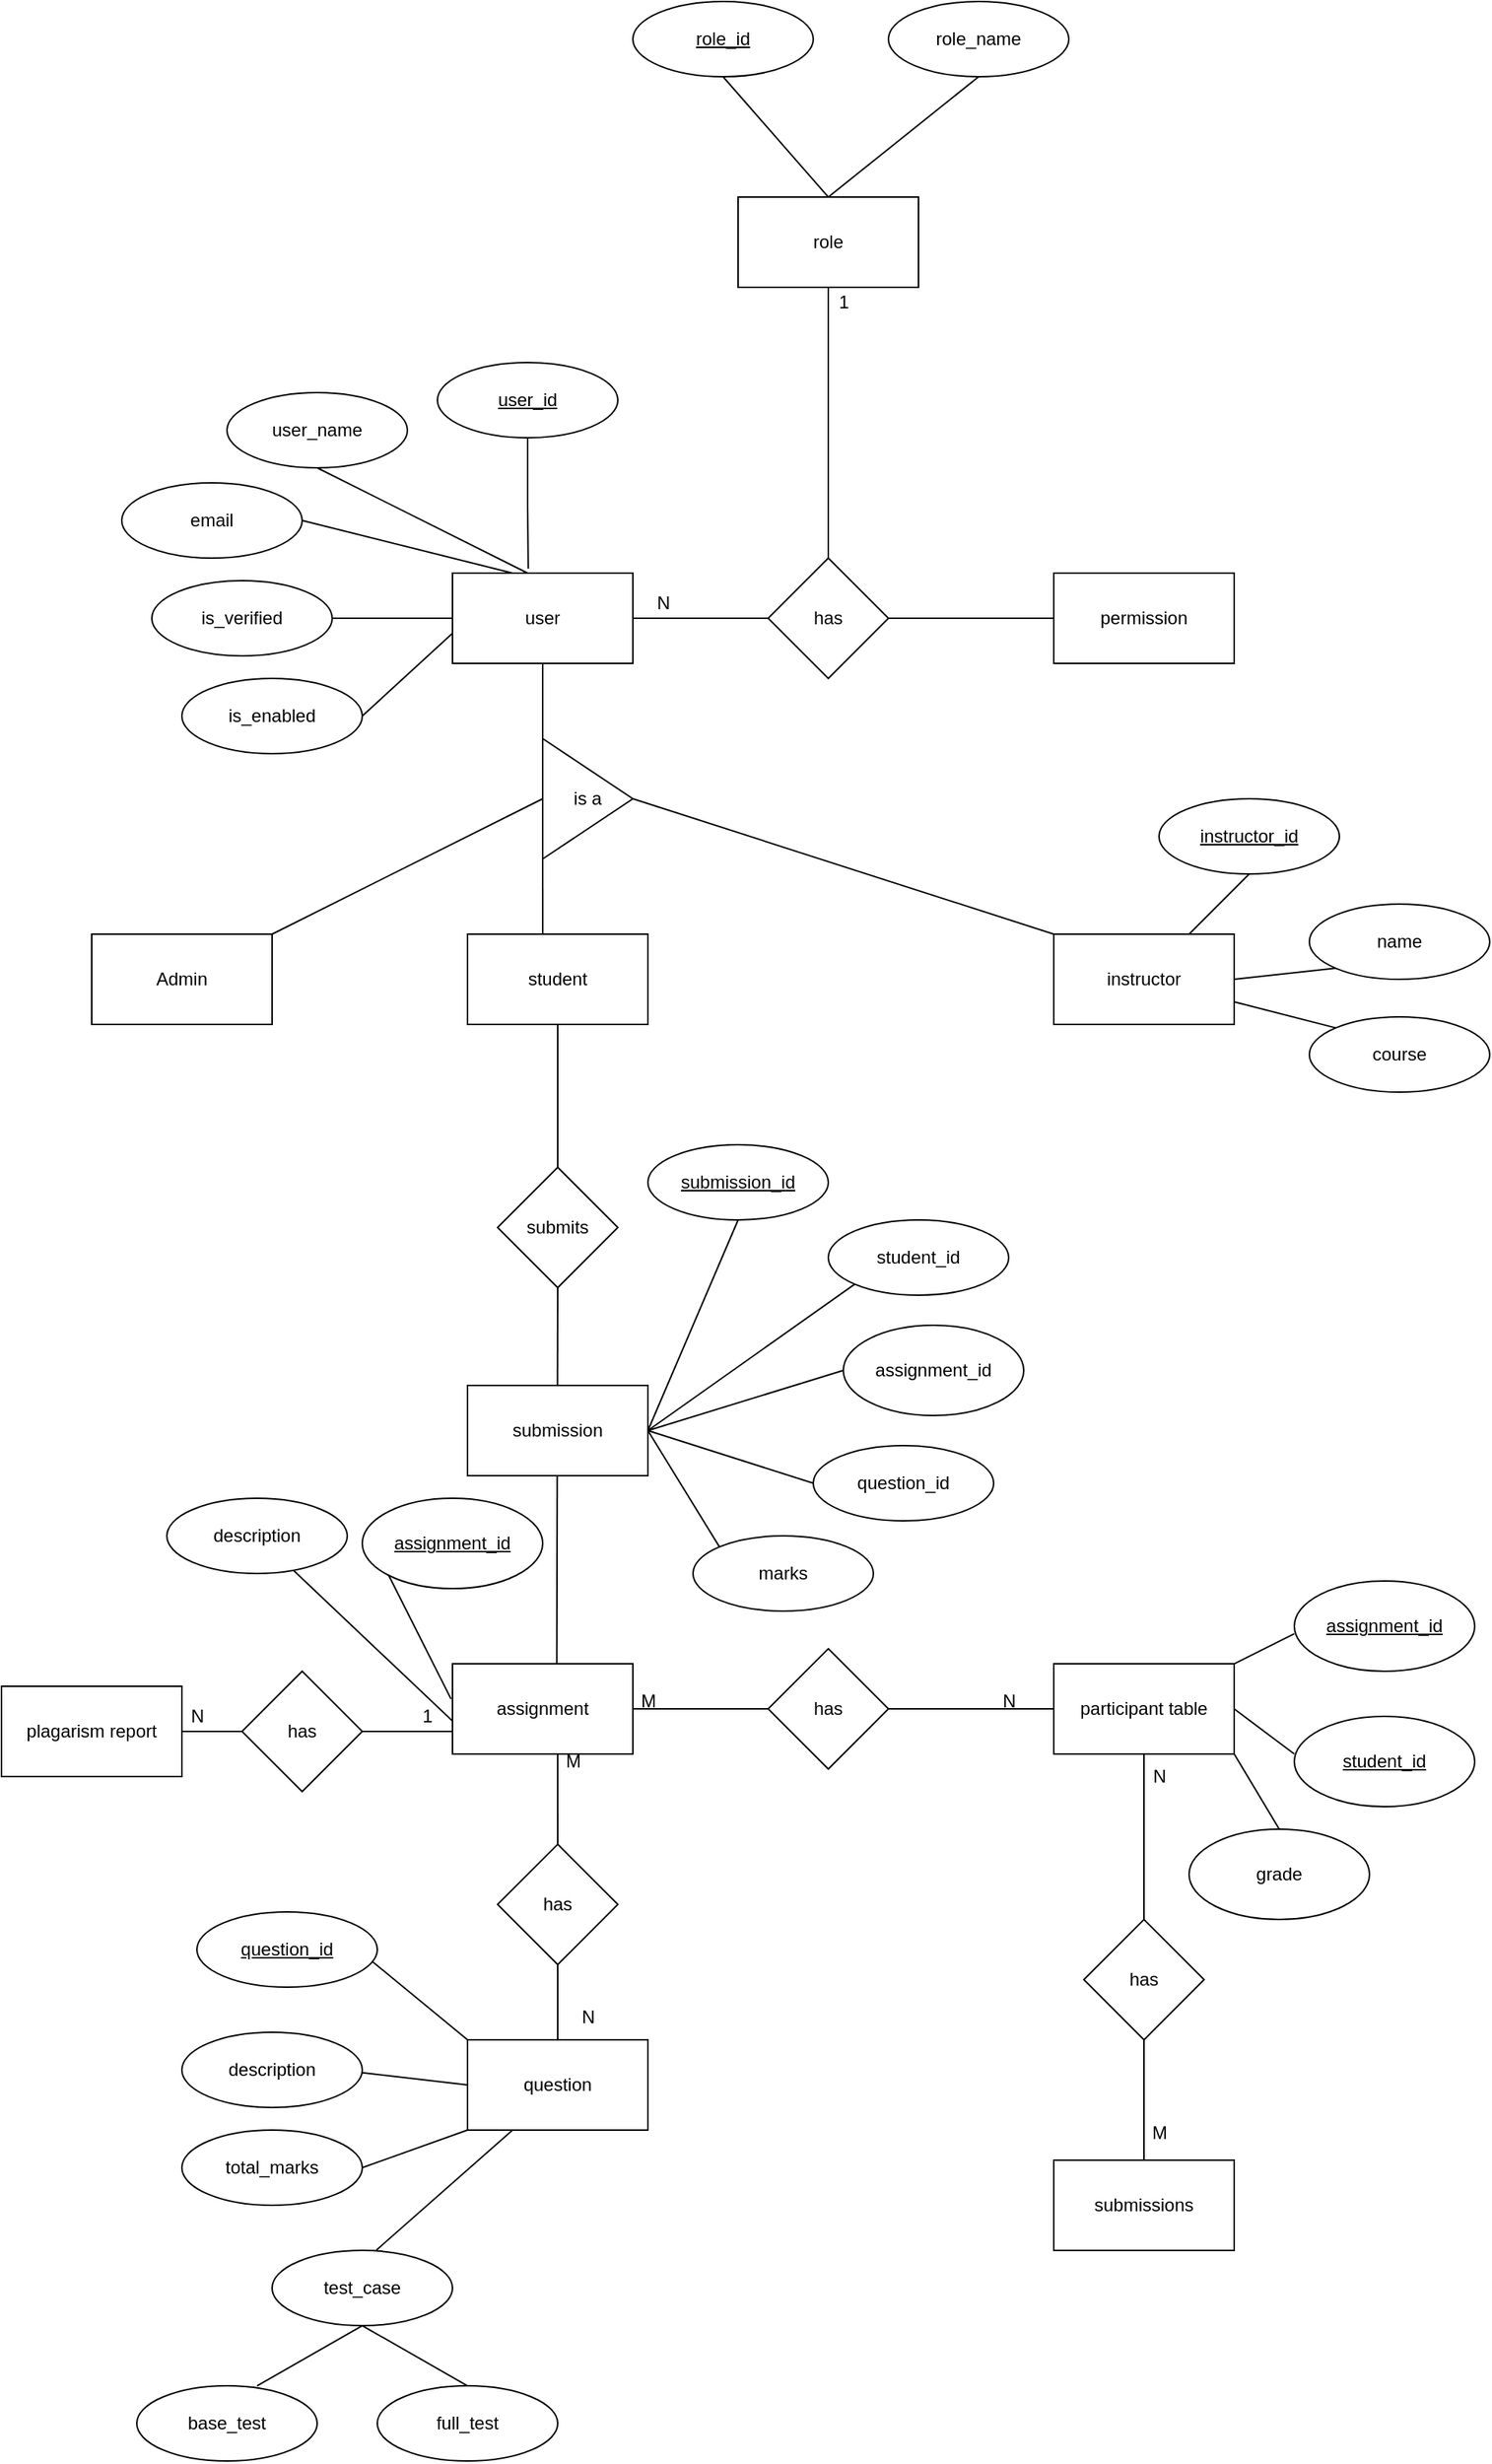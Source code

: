 <mxfile>
    <diagram id="NE1bDaD3GzVnl_Yuja-W" name="Page-1">
        <mxGraphModel dx="1627" dy="1675" grid="1" gridSize="10" guides="1" tooltips="1" connect="1" arrows="1" fold="1" page="1" pageScale="1" pageWidth="850" pageHeight="1100" background="none" math="0" shadow="0">
            <root>
                <mxCell id="0"/>
                <mxCell id="1" parent="0"/>
                <mxCell id="2" value="student" style="rounded=0;whiteSpace=wrap;html=1;" parent="1" vertex="1">
                    <mxGeometry x="210" y="160" width="120" height="60" as="geometry"/>
                </mxCell>
                <mxCell id="509" style="edgeStyle=orthogonalEdgeStyle;rounded=0;orthogonalLoop=1;jettySize=auto;html=1;exitX=0.5;exitY=1;exitDx=0;exitDy=0;endArrow=none;endFill=0;" parent="1" source="5" edge="1">
                    <mxGeometry relative="1" as="geometry">
                        <mxPoint x="660" y="820" as="targetPoint"/>
                    </mxGeometry>
                </mxCell>
                <mxCell id="5" value="participant table" style="rounded=0;whiteSpace=wrap;html=1;" parent="1" vertex="1">
                    <mxGeometry x="600" y="645.03" width="120" height="60" as="geometry"/>
                </mxCell>
                <mxCell id="468" style="edgeStyle=none;rounded=0;orthogonalLoop=1;jettySize=auto;html=1;exitX=0.25;exitY=1;exitDx=0;exitDy=0;entryX=0.578;entryY=-0.004;entryDx=0;entryDy=0;entryPerimeter=0;endArrow=none;endFill=0;" parent="1" source="6" target="463" edge="1">
                    <mxGeometry relative="1" as="geometry"/>
                </mxCell>
                <mxCell id="469" style="edgeStyle=none;rounded=0;orthogonalLoop=1;jettySize=auto;html=1;exitX=0;exitY=0;exitDx=0;exitDy=0;entryX=0.955;entryY=0.724;entryDx=0;entryDy=0;entryPerimeter=0;endArrow=none;endFill=0;" parent="1" source="6" edge="1">
                    <mxGeometry relative="1" as="geometry">
                        <mxPoint x="144.6" y="841.23" as="targetPoint"/>
                    </mxGeometry>
                </mxCell>
                <mxCell id="470" style="edgeStyle=none;rounded=0;orthogonalLoop=1;jettySize=auto;html=1;exitX=0;exitY=0.5;exitDx=0;exitDy=0;endArrow=none;endFill=0;" parent="1" source="6" edge="1">
                    <mxGeometry relative="1" as="geometry">
                        <mxPoint x="137.894" y="916.595" as="targetPoint"/>
                    </mxGeometry>
                </mxCell>
                <mxCell id="471" style="edgeStyle=none;rounded=0;orthogonalLoop=1;jettySize=auto;html=1;exitX=0;exitY=1;exitDx=0;exitDy=0;entryX=1;entryY=0.5;entryDx=0;entryDy=0;endArrow=none;endFill=0;" parent="1" source="6" edge="1">
                    <mxGeometry relative="1" as="geometry">
                        <mxPoint x="140" y="980.03" as="targetPoint"/>
                    </mxGeometry>
                </mxCell>
                <mxCell id="6" value="question" style="rounded=0;whiteSpace=wrap;html=1;" parent="1" vertex="1">
                    <mxGeometry x="210" y="895.03" width="120" height="60" as="geometry"/>
                </mxCell>
                <mxCell id="510" style="rounded=0;orthogonalLoop=1;jettySize=auto;html=1;exitX=0;exitY=0.5;exitDx=0;exitDy=0;endArrow=none;endFill=0;entryX=1;entryY=0.5;entryDx=0;entryDy=0;startArrow=none;" parent="1" source="532" edge="1" target="511">
                    <mxGeometry relative="1" as="geometry">
                        <mxPoint x="100" y="750" as="targetPoint"/>
                    </mxGeometry>
                </mxCell>
                <mxCell id="7" value="assignment" style="rounded=0;whiteSpace=wrap;html=1;" parent="1" vertex="1">
                    <mxGeometry x="200" y="645.03" width="120" height="60" as="geometry"/>
                </mxCell>
                <mxCell id="8" value="instructor" style="rounded=0;whiteSpace=wrap;html=1;" parent="1" vertex="1">
                    <mxGeometry x="600" y="160" width="120" height="60" as="geometry"/>
                </mxCell>
                <mxCell id="441" style="edgeStyle=none;rounded=0;orthogonalLoop=1;jettySize=auto;html=1;exitX=0;exitY=0;exitDx=0;exitDy=0;entryX=1;entryY=0.75;entryDx=0;entryDy=0;endArrow=none;endFill=0;" parent="1" source="15" target="8" edge="1">
                    <mxGeometry relative="1" as="geometry"/>
                </mxCell>
                <mxCell id="15" value="course" style="ellipse;whiteSpace=wrap;html=1;" parent="1" vertex="1">
                    <mxGeometry x="770" y="215" width="120" height="50" as="geometry"/>
                </mxCell>
                <mxCell id="440" style="edgeStyle=none;rounded=0;orthogonalLoop=1;jettySize=auto;html=1;exitX=0;exitY=1;exitDx=0;exitDy=0;entryX=1;entryY=0.5;entryDx=0;entryDy=0;endArrow=none;endFill=0;" parent="1" source="16" target="8" edge="1">
                    <mxGeometry relative="1" as="geometry"/>
                </mxCell>
                <mxCell id="16" value="name" style="ellipse;whiteSpace=wrap;html=1;" parent="1" vertex="1">
                    <mxGeometry x="770" y="140" width="120" height="50" as="geometry"/>
                </mxCell>
                <mxCell id="439" style="edgeStyle=none;rounded=0;orthogonalLoop=1;jettySize=auto;html=1;exitX=0.5;exitY=1;exitDx=0;exitDy=0;entryX=0.75;entryY=0;entryDx=0;entryDy=0;endArrow=none;endFill=0;" parent="1" source="17" target="8" edge="1">
                    <mxGeometry relative="1" as="geometry"/>
                </mxCell>
                <mxCell id="17" value="&lt;u&gt;instructor_id&lt;/u&gt;" style="ellipse;whiteSpace=wrap;html=1;" parent="1" vertex="1">
                    <mxGeometry x="670" y="70" width="120" height="50" as="geometry"/>
                </mxCell>
                <mxCell id="447" style="edgeStyle=none;rounded=0;orthogonalLoop=1;jettySize=auto;html=1;exitX=0.5;exitY=0;exitDx=0;exitDy=0;entryX=0.5;entryY=1;entryDx=0;entryDy=0;endArrow=none;endFill=0;" parent="1" source="445" target="2" edge="1">
                    <mxGeometry relative="1" as="geometry"/>
                </mxCell>
                <mxCell id="448" style="edgeStyle=none;rounded=0;orthogonalLoop=1;jettySize=auto;html=1;exitX=0.5;exitY=1;exitDx=0;exitDy=0;entryX=0.578;entryY=0.003;entryDx=0;entryDy=0;entryPerimeter=0;endArrow=none;endFill=0;" parent="1" source="445" target="7" edge="1">
                    <mxGeometry relative="1" as="geometry"/>
                </mxCell>
                <mxCell id="445" value="submits" style="rhombus;whiteSpace=wrap;html=1;" parent="1" vertex="1">
                    <mxGeometry x="230" y="315" width="80" height="80" as="geometry"/>
                </mxCell>
                <mxCell id="449" style="edgeStyle=none;rounded=0;orthogonalLoop=1;jettySize=auto;html=1;exitX=0.5;exitY=0;exitDx=0;exitDy=0;entryX=0.583;entryY=1;entryDx=0;entryDy=0;entryPerimeter=0;endArrow=none;endFill=0;" parent="1" source="446" target="7" edge="1">
                    <mxGeometry relative="1" as="geometry"/>
                </mxCell>
                <mxCell id="450" style="edgeStyle=none;rounded=0;orthogonalLoop=1;jettySize=auto;html=1;exitX=0.5;exitY=1;exitDx=0;exitDy=0;entryX=0.5;entryY=0;entryDx=0;entryDy=0;endArrow=none;endFill=0;" parent="1" source="446" target="6" edge="1">
                    <mxGeometry relative="1" as="geometry"/>
                </mxCell>
                <mxCell id="446" value="has" style="rhombus;whiteSpace=wrap;html=1;" parent="1" vertex="1">
                    <mxGeometry x="230" y="765.03" width="80" height="80" as="geometry"/>
                </mxCell>
                <mxCell id="453" style="edgeStyle=none;rounded=0;orthogonalLoop=1;jettySize=auto;html=1;exitX=1;exitY=0.5;exitDx=0;exitDy=0;entryX=0;entryY=0.5;entryDx=0;entryDy=0;endArrow=none;endFill=0;" parent="1" source="452" target="5" edge="1">
                    <mxGeometry relative="1" as="geometry"/>
                </mxCell>
                <mxCell id="454" style="edgeStyle=none;rounded=0;orthogonalLoop=1;jettySize=auto;html=1;exitX=0;exitY=0.5;exitDx=0;exitDy=0;entryX=1;entryY=0.5;entryDx=0;entryDy=0;endArrow=none;endFill=0;" parent="1" source="452" target="7" edge="1">
                    <mxGeometry relative="1" as="geometry"/>
                </mxCell>
                <mxCell id="452" value="has" style="rhombus;whiteSpace=wrap;html=1;" parent="1" vertex="1">
                    <mxGeometry x="410" y="635.03" width="80" height="80" as="geometry"/>
                </mxCell>
                <mxCell id="459" style="edgeStyle=none;rounded=0;orthogonalLoop=1;jettySize=auto;html=1;entryX=-0.002;entryY=0.63;entryDx=0;entryDy=0;entryPerimeter=0;endArrow=none;endFill=0;" parent="1" target="7" edge="1" source="456">
                    <mxGeometry relative="1" as="geometry">
                        <mxPoint x="140" y="660.03" as="sourcePoint"/>
                    </mxGeometry>
                </mxCell>
                <mxCell id="456" value="description" style="ellipse;whiteSpace=wrap;html=1;" parent="1" vertex="1">
                    <mxGeometry x="10" y="535.03" width="120" height="50" as="geometry"/>
                </mxCell>
                <mxCell id="458" style="edgeStyle=none;rounded=0;orthogonalLoop=1;jettySize=auto;html=1;exitX=0;exitY=1;exitDx=0;exitDy=0;entryX=-0.008;entryY=0.39;entryDx=0;entryDy=0;entryPerimeter=0;endArrow=none;endFill=0;" parent="1" target="7" edge="1" source="457">
                    <mxGeometry relative="1" as="geometry">
                        <mxPoint x="132.9" y="600.004" as="sourcePoint"/>
                    </mxGeometry>
                </mxCell>
                <mxCell id="457" value="&lt;u&gt;assignment_id&lt;/u&gt;" style="ellipse;whiteSpace=wrap;html=1;" parent="1" vertex="1">
                    <mxGeometry x="140" y="535.03" width="120" height="60" as="geometry"/>
                </mxCell>
                <mxCell id="460" value="total_marks" style="ellipse;whiteSpace=wrap;html=1;" parent="1" vertex="1">
                    <mxGeometry x="20" y="955.03" width="120" height="50" as="geometry"/>
                </mxCell>
                <mxCell id="461" value="description" style="ellipse;whiteSpace=wrap;html=1;" parent="1" vertex="1">
                    <mxGeometry x="20" y="890" width="120" height="50" as="geometry"/>
                </mxCell>
                <mxCell id="462" value="&lt;u&gt;question_id&lt;/u&gt;" style="ellipse;whiteSpace=wrap;html=1;" parent="1" vertex="1">
                    <mxGeometry x="30" y="810" width="120" height="50" as="geometry"/>
                </mxCell>
                <mxCell id="466" style="edgeStyle=none;rounded=0;orthogonalLoop=1;jettySize=auto;html=1;exitX=0.5;exitY=1;exitDx=0;exitDy=0;entryX=0.5;entryY=0;entryDx=0;entryDy=0;endArrow=none;endFill=0;" parent="1" source="463" edge="1">
                    <mxGeometry relative="1" as="geometry">
                        <mxPoint x="70" y="1125.03" as="targetPoint"/>
                    </mxGeometry>
                </mxCell>
                <mxCell id="467" style="edgeStyle=none;rounded=0;orthogonalLoop=1;jettySize=auto;html=1;exitX=0.5;exitY=1;exitDx=0;exitDy=0;entryX=0.5;entryY=0;entryDx=0;entryDy=0;endArrow=none;endFill=0;" parent="1" source="463" target="464" edge="1">
                    <mxGeometry relative="1" as="geometry"/>
                </mxCell>
                <mxCell id="463" value="test_case" style="ellipse;whiteSpace=wrap;html=1;" parent="1" vertex="1">
                    <mxGeometry x="80" y="1035.03" width="120" height="50" as="geometry"/>
                </mxCell>
                <mxCell id="464" value="full_test" style="ellipse;whiteSpace=wrap;html=1;" parent="1" vertex="1">
                    <mxGeometry x="150" y="1125.03" width="120" height="50" as="geometry"/>
                </mxCell>
                <mxCell id="465" value="base_test" style="ellipse;whiteSpace=wrap;html=1;" parent="1" vertex="1">
                    <mxGeometry x="-10" y="1125.03" width="120" height="50" as="geometry"/>
                </mxCell>
                <mxCell id="474" style="edgeStyle=none;rounded=0;orthogonalLoop=1;jettySize=auto;html=1;exitX=0;exitY=0.5;exitDx=0;exitDy=0;entryX=1;entryY=0;entryDx=0;entryDy=0;endArrow=none;endFill=0;" parent="1" target="5" edge="1">
                    <mxGeometry relative="1" as="geometry">
                        <mxPoint x="760" y="625.03" as="sourcePoint"/>
                    </mxGeometry>
                </mxCell>
                <mxCell id="472" value="&lt;u&gt;assignment_id&lt;/u&gt;" style="ellipse;whiteSpace=wrap;html=1;" parent="1" vertex="1">
                    <mxGeometry x="760" y="590" width="120" height="60" as="geometry"/>
                </mxCell>
                <mxCell id="475" style="edgeStyle=none;rounded=0;orthogonalLoop=1;jettySize=auto;html=1;exitX=0;exitY=0.5;exitDx=0;exitDy=0;entryX=1;entryY=0.5;entryDx=0;entryDy=0;endArrow=none;endFill=0;" parent="1" target="5" edge="1">
                    <mxGeometry relative="1" as="geometry">
                        <mxPoint x="760" y="705.03" as="sourcePoint"/>
                    </mxGeometry>
                </mxCell>
                <mxCell id="473" value="&lt;u&gt;student_id&lt;/u&gt;" style="ellipse;whiteSpace=wrap;html=1;" parent="1" vertex="1">
                    <mxGeometry x="760" y="680" width="120" height="60" as="geometry"/>
                </mxCell>
                <mxCell id="478" style="edgeStyle=none;rounded=0;orthogonalLoop=1;jettySize=auto;html=1;exitX=0.5;exitY=1;exitDx=0;exitDy=0;entryX=0.5;entryY=0;entryDx=0;entryDy=0;endArrow=none;endFill=0;" parent="1" source="476" edge="1">
                    <mxGeometry relative="1" as="geometry">
                        <mxPoint x="260" y="30" as="targetPoint"/>
                    </mxGeometry>
                </mxCell>
                <mxCell id="476" value="user" style="rounded=0;whiteSpace=wrap;html=1;" parent="1" vertex="1">
                    <mxGeometry x="200" y="-80" width="120" height="60" as="geometry"/>
                </mxCell>
                <mxCell id="479" style="edgeStyle=none;rounded=0;orthogonalLoop=1;jettySize=auto;html=1;exitX=0.5;exitY=1;exitDx=0;exitDy=0;entryX=0.417;entryY=0;entryDx=0;entryDy=0;entryPerimeter=0;endArrow=none;endFill=0;" parent="1" target="2" edge="1">
                    <mxGeometry relative="1" as="geometry">
                        <mxPoint x="260" y="110" as="sourcePoint"/>
                    </mxGeometry>
                </mxCell>
                <mxCell id="482" style="edgeStyle=none;rounded=0;orthogonalLoop=1;jettySize=auto;html=1;exitX=1;exitY=0.5;exitDx=0;exitDy=0;entryX=0;entryY=0;entryDx=0;entryDy=0;endArrow=none;endFill=0;" parent="1" source="525" target="8" edge="1">
                    <mxGeometry relative="1" as="geometry">
                        <mxPoint x="300" y="70" as="sourcePoint"/>
                    </mxGeometry>
                </mxCell>
                <mxCell id="485" style="edgeStyle=none;rounded=0;orthogonalLoop=1;jettySize=auto;html=1;exitX=0;exitY=0.5;exitDx=0;exitDy=0;entryX=1;entryY=0.5;entryDx=0;entryDy=0;endArrow=none;endFill=0;" parent="1" source="483" target="476" edge="1">
                    <mxGeometry relative="1" as="geometry"/>
                </mxCell>
                <mxCell id="486" style="edgeStyle=none;rounded=0;orthogonalLoop=1;jettySize=auto;html=1;exitX=1;exitY=0.5;exitDx=0;exitDy=0;entryX=0;entryY=0.5;entryDx=0;entryDy=0;endArrow=none;endFill=0;" parent="1" source="483" target="484" edge="1">
                    <mxGeometry relative="1" as="geometry"/>
                </mxCell>
                <mxCell id="489" style="edgeStyle=none;rounded=0;orthogonalLoop=1;jettySize=auto;html=1;exitX=0.5;exitY=0;exitDx=0;exitDy=0;entryX=0.5;entryY=1;entryDx=0;entryDy=0;endArrow=none;endFill=0;" parent="1" source="483" target="487" edge="1">
                    <mxGeometry relative="1" as="geometry"/>
                </mxCell>
                <mxCell id="483" value="has" style="rhombus;whiteSpace=wrap;html=1;" parent="1" vertex="1">
                    <mxGeometry x="410" y="-90" width="80" height="80" as="geometry"/>
                </mxCell>
                <mxCell id="484" value="permission" style="rounded=0;whiteSpace=wrap;html=1;" parent="1" vertex="1">
                    <mxGeometry x="600" y="-80" width="120" height="60" as="geometry"/>
                </mxCell>
                <mxCell id="493" style="edgeStyle=none;rounded=0;orthogonalLoop=1;jettySize=auto;html=1;exitX=0.5;exitY=0;exitDx=0;exitDy=0;entryX=0.5;entryY=1;entryDx=0;entryDy=0;endArrow=none;endFill=0;" parent="1" source="487" target="492" edge="1">
                    <mxGeometry relative="1" as="geometry"/>
                </mxCell>
                <mxCell id="494" style="edgeStyle=none;rounded=0;orthogonalLoop=1;jettySize=auto;html=1;exitX=0.5;exitY=0;exitDx=0;exitDy=0;entryX=0.5;entryY=1;entryDx=0;entryDy=0;endArrow=none;endFill=0;" parent="1" source="487" target="491" edge="1">
                    <mxGeometry relative="1" as="geometry"/>
                </mxCell>
                <mxCell id="487" value="role" style="rounded=0;whiteSpace=wrap;html=1;" parent="1" vertex="1">
                    <mxGeometry x="390" y="-330" width="120" height="60" as="geometry"/>
                </mxCell>
                <mxCell id="491" value="role_name" style="ellipse;whiteSpace=wrap;html=1;" parent="1" vertex="1">
                    <mxGeometry x="490" y="-460" width="120" height="50" as="geometry"/>
                </mxCell>
                <mxCell id="492" value="&lt;u&gt;role_id&lt;/u&gt;" style="ellipse;whiteSpace=wrap;html=1;" parent="1" vertex="1">
                    <mxGeometry x="320" y="-460" width="120" height="50" as="geometry"/>
                </mxCell>
                <mxCell id="498" style="edgeStyle=none;rounded=0;orthogonalLoop=1;jettySize=auto;html=1;exitX=0.5;exitY=0;exitDx=0;exitDy=0;entryX=1;entryY=1;entryDx=0;entryDy=0;endArrow=none;endFill=0;" parent="1" source="497" target="5" edge="1">
                    <mxGeometry relative="1" as="geometry"/>
                </mxCell>
                <mxCell id="497" value="grade" style="ellipse;whiteSpace=wrap;html=1;" parent="1" vertex="1">
                    <mxGeometry x="690" y="755.03" width="120" height="60" as="geometry"/>
                </mxCell>
                <mxCell id="536" style="edgeStyle=none;rounded=0;orthogonalLoop=1;jettySize=auto;html=1;exitX=0.5;exitY=1;exitDx=0;exitDy=0;entryX=1;entryY=0.5;entryDx=0;entryDy=0;endArrow=none;endFill=0;" edge="1" parent="1" source="499" target="529">
                    <mxGeometry relative="1" as="geometry"/>
                </mxCell>
                <mxCell id="499" value="&lt;u&gt;submission_id&lt;/u&gt;" style="ellipse;whiteSpace=wrap;html=1;" parent="1" vertex="1">
                    <mxGeometry x="330" y="300" width="120" height="50" as="geometry"/>
                </mxCell>
                <mxCell id="537" style="edgeStyle=none;rounded=0;orthogonalLoop=1;jettySize=auto;html=1;exitX=0;exitY=1;exitDx=0;exitDy=0;endArrow=none;endFill=0;entryX=1;entryY=0.5;entryDx=0;entryDy=0;" edge="1" parent="1" source="500" target="529">
                    <mxGeometry relative="1" as="geometry">
                        <mxPoint x="330" y="490" as="targetPoint"/>
                    </mxGeometry>
                </mxCell>
                <mxCell id="500" value="student_id" style="ellipse;whiteSpace=wrap;html=1;" parent="1" vertex="1">
                    <mxGeometry x="450" y="350" width="120" height="50" as="geometry"/>
                </mxCell>
                <mxCell id="539" style="edgeStyle=none;rounded=0;orthogonalLoop=1;jettySize=auto;html=1;exitX=0;exitY=0.5;exitDx=0;exitDy=0;endArrow=none;endFill=0;" edge="1" parent="1" source="501">
                    <mxGeometry relative="1" as="geometry">
                        <mxPoint x="330" y="490" as="targetPoint"/>
                    </mxGeometry>
                </mxCell>
                <mxCell id="501" value="question_id" style="ellipse;whiteSpace=wrap;html=1;" parent="1" vertex="1">
                    <mxGeometry x="440" y="500" width="120" height="50" as="geometry"/>
                </mxCell>
                <mxCell id="502" value="assignment_id" style="ellipse;whiteSpace=wrap;html=1;" parent="1" vertex="1">
                    <mxGeometry x="460" y="420" width="120" height="60" as="geometry"/>
                </mxCell>
                <mxCell id="540" style="edgeStyle=none;rounded=0;orthogonalLoop=1;jettySize=auto;html=1;exitX=0;exitY=0;exitDx=0;exitDy=0;entryX=1;entryY=0.5;entryDx=0;entryDy=0;endArrow=none;endFill=0;" edge="1" parent="1" source="503" target="529">
                    <mxGeometry relative="1" as="geometry"/>
                </mxCell>
                <mxCell id="503" value="marks" style="ellipse;whiteSpace=wrap;html=1;" parent="1" vertex="1">
                    <mxGeometry x="360" y="560" width="120" height="50" as="geometry"/>
                </mxCell>
                <mxCell id="511" value="plagarism report" style="rounded=0;whiteSpace=wrap;html=1;" parent="1" vertex="1">
                    <mxGeometry x="-100" y="660" width="120" height="60" as="geometry"/>
                </mxCell>
                <mxCell id="512" value="submissions" style="rounded=0;whiteSpace=wrap;html=1;" parent="1" vertex="1">
                    <mxGeometry x="600" y="975.03" width="120" height="60" as="geometry"/>
                </mxCell>
                <mxCell id="519" style="edgeStyle=orthogonalEdgeStyle;rounded=0;orthogonalLoop=1;jettySize=auto;html=1;exitX=0.5;exitY=1;exitDx=0;exitDy=0;entryX=0.42;entryY=-0.05;entryDx=0;entryDy=0;entryPerimeter=0;endArrow=none;endFill=0;" parent="1" source="513" target="476" edge="1">
                    <mxGeometry relative="1" as="geometry"/>
                </mxCell>
                <mxCell id="513" value="&lt;u&gt;user_id&lt;/u&gt;" style="ellipse;whiteSpace=wrap;html=1;" parent="1" vertex="1">
                    <mxGeometry x="190" y="-220" width="120" height="50" as="geometry"/>
                </mxCell>
                <mxCell id="520" style="rounded=0;orthogonalLoop=1;jettySize=auto;html=1;exitX=0.5;exitY=1;exitDx=0;exitDy=0;endArrow=none;endFill=0;" parent="1" source="514" edge="1">
                    <mxGeometry relative="1" as="geometry">
                        <mxPoint x="250" y="-80" as="targetPoint"/>
                    </mxGeometry>
                </mxCell>
                <mxCell id="514" value="user_name" style="ellipse;whiteSpace=wrap;html=1;" parent="1" vertex="1">
                    <mxGeometry x="50" y="-200" width="120" height="50" as="geometry"/>
                </mxCell>
                <mxCell id="521" style="edgeStyle=none;rounded=0;orthogonalLoop=1;jettySize=auto;html=1;exitX=1;exitY=0.5;exitDx=0;exitDy=0;endArrow=none;endFill=0;" parent="1" source="516" edge="1">
                    <mxGeometry relative="1" as="geometry">
                        <mxPoint x="240" y="-80" as="targetPoint"/>
                    </mxGeometry>
                </mxCell>
                <mxCell id="516" value="email" style="ellipse;whiteSpace=wrap;html=1;" parent="1" vertex="1">
                    <mxGeometry x="-20" y="-140" width="120" height="50" as="geometry"/>
                </mxCell>
                <mxCell id="522" style="edgeStyle=none;rounded=0;orthogonalLoop=1;jettySize=auto;html=1;exitX=1;exitY=0.5;exitDx=0;exitDy=0;entryX=0;entryY=0.5;entryDx=0;entryDy=0;endArrow=none;endFill=0;" parent="1" source="517" target="476" edge="1">
                    <mxGeometry relative="1" as="geometry"/>
                </mxCell>
                <mxCell id="517" value="is_verified" style="ellipse;whiteSpace=wrap;html=1;" parent="1" vertex="1">
                    <mxGeometry y="-75" width="120" height="50" as="geometry"/>
                </mxCell>
                <mxCell id="523" style="edgeStyle=none;rounded=0;orthogonalLoop=1;jettySize=auto;html=1;exitX=1;exitY=0.5;exitDx=0;exitDy=0;endArrow=none;endFill=0;" parent="1" source="518" edge="1">
                    <mxGeometry relative="1" as="geometry">
                        <mxPoint x="200" y="-40" as="targetPoint"/>
                    </mxGeometry>
                </mxCell>
                <mxCell id="518" value="is_enabled" style="ellipse;whiteSpace=wrap;html=1;" parent="1" vertex="1">
                    <mxGeometry x="20" y="-10" width="120" height="50" as="geometry"/>
                </mxCell>
                <mxCell id="528" style="edgeStyle=none;rounded=0;orthogonalLoop=1;jettySize=auto;html=1;exitX=0;exitY=0.5;exitDx=0;exitDy=0;entryX=1;entryY=0;entryDx=0;entryDy=0;endArrow=none;endFill=0;" parent="1" source="525" target="527" edge="1">
                    <mxGeometry relative="1" as="geometry"/>
                </mxCell>
                <mxCell id="525" value="is a&lt;br&gt;" style="triangle;html=1;rotation=0;whiteSpace=wrap;" parent="1" vertex="1">
                    <mxGeometry x="260" y="30" width="60" height="80" as="geometry"/>
                </mxCell>
                <mxCell id="527" value="Admin" style="rounded=0;whiteSpace=wrap;html=1;" parent="1" vertex="1">
                    <mxGeometry x="-40" y="160" width="120" height="60" as="geometry"/>
                </mxCell>
                <mxCell id="538" style="edgeStyle=none;rounded=0;orthogonalLoop=1;jettySize=auto;html=1;exitX=1;exitY=0.5;exitDx=0;exitDy=0;entryX=0;entryY=0.5;entryDx=0;entryDy=0;endArrow=none;endFill=0;" edge="1" parent="1" source="529" target="502">
                    <mxGeometry relative="1" as="geometry"/>
                </mxCell>
                <mxCell id="529" value="submission" style="rounded=0;whiteSpace=wrap;html=1;" vertex="1" parent="1">
                    <mxGeometry x="210" y="460" width="120" height="60" as="geometry"/>
                </mxCell>
                <mxCell id="531" style="edgeStyle=orthogonalEdgeStyle;rounded=0;orthogonalLoop=1;jettySize=auto;html=1;exitX=0.5;exitY=1;exitDx=0;exitDy=0;entryX=0.5;entryY=0;entryDx=0;entryDy=0;endArrow=none;endFill=0;" edge="1" parent="1" source="530" target="512">
                    <mxGeometry relative="1" as="geometry"/>
                </mxCell>
                <mxCell id="530" value="has" style="rhombus;whiteSpace=wrap;html=1;" vertex="1" parent="1">
                    <mxGeometry x="620" y="815.03" width="80" height="80" as="geometry"/>
                </mxCell>
                <mxCell id="532" value="has" style="rhombus;whiteSpace=wrap;html=1;" vertex="1" parent="1">
                    <mxGeometry x="60" y="650" width="80" height="80" as="geometry"/>
                </mxCell>
                <mxCell id="533" value="" style="rounded=0;orthogonalLoop=1;jettySize=auto;html=1;exitX=0;exitY=0.75;exitDx=0;exitDy=0;endArrow=none;endFill=0;entryX=1;entryY=0.5;entryDx=0;entryDy=0;" edge="1" parent="1" source="7" target="532">
                    <mxGeometry relative="1" as="geometry">
                        <mxPoint x="40" y="725.03" as="targetPoint"/>
                        <mxPoint x="200" y="705.03" as="sourcePoint"/>
                    </mxGeometry>
                </mxCell>
                <mxCell id="534" value="N" style="text;html=1;align=center;verticalAlign=middle;resizable=0;points=[];autosize=1;strokeColor=none;" vertex="1" parent="1">
                    <mxGeometry x="330" y="-70" width="20" height="20" as="geometry"/>
                </mxCell>
                <mxCell id="535" value="1" style="text;html=1;align=center;verticalAlign=middle;resizable=0;points=[];autosize=1;strokeColor=none;" vertex="1" parent="1">
                    <mxGeometry x="450" y="-270" width="20" height="20" as="geometry"/>
                </mxCell>
                <mxCell id="541" value="1" style="text;html=1;align=center;verticalAlign=middle;resizable=0;points=[];autosize=1;strokeColor=none;" vertex="1" parent="1">
                    <mxGeometry x="173" y="670" width="20" height="20" as="geometry"/>
                </mxCell>
                <mxCell id="542" value="N" style="text;html=1;align=center;verticalAlign=middle;resizable=0;points=[];autosize=1;strokeColor=none;" vertex="1" parent="1">
                    <mxGeometry x="20" y="670" width="20" height="20" as="geometry"/>
                </mxCell>
                <mxCell id="543" value="N" style="text;html=1;align=center;verticalAlign=middle;resizable=0;points=[];autosize=1;strokeColor=none;" vertex="1" parent="1">
                    <mxGeometry x="660" y="710" width="20" height="20" as="geometry"/>
                </mxCell>
                <mxCell id="544" value="M" style="text;html=1;align=center;verticalAlign=middle;resizable=0;points=[];autosize=1;strokeColor=none;" vertex="1" parent="1">
                    <mxGeometry x="655" y="947" width="30" height="20" as="geometry"/>
                </mxCell>
                <mxCell id="545" value="N" style="text;html=1;align=center;verticalAlign=middle;resizable=0;points=[];autosize=1;strokeColor=none;" vertex="1" parent="1">
                    <mxGeometry x="560" y="660" width="20" height="20" as="geometry"/>
                </mxCell>
                <mxCell id="546" value="M" style="text;html=1;align=center;verticalAlign=middle;resizable=0;points=[];autosize=1;strokeColor=none;" vertex="1" parent="1">
                    <mxGeometry x="315" y="660" width="30" height="20" as="geometry"/>
                </mxCell>
                <mxCell id="547" value="M" style="text;html=1;align=center;verticalAlign=middle;resizable=0;points=[];autosize=1;strokeColor=none;" vertex="1" parent="1">
                    <mxGeometry x="265" y="700" width="30" height="20" as="geometry"/>
                </mxCell>
                <mxCell id="548" value="N" style="text;html=1;align=center;verticalAlign=middle;resizable=0;points=[];autosize=1;strokeColor=none;" vertex="1" parent="1">
                    <mxGeometry x="280" y="870" width="20" height="20" as="geometry"/>
                </mxCell>
            </root>
        </mxGraphModel>
    </diagram>
</mxfile>